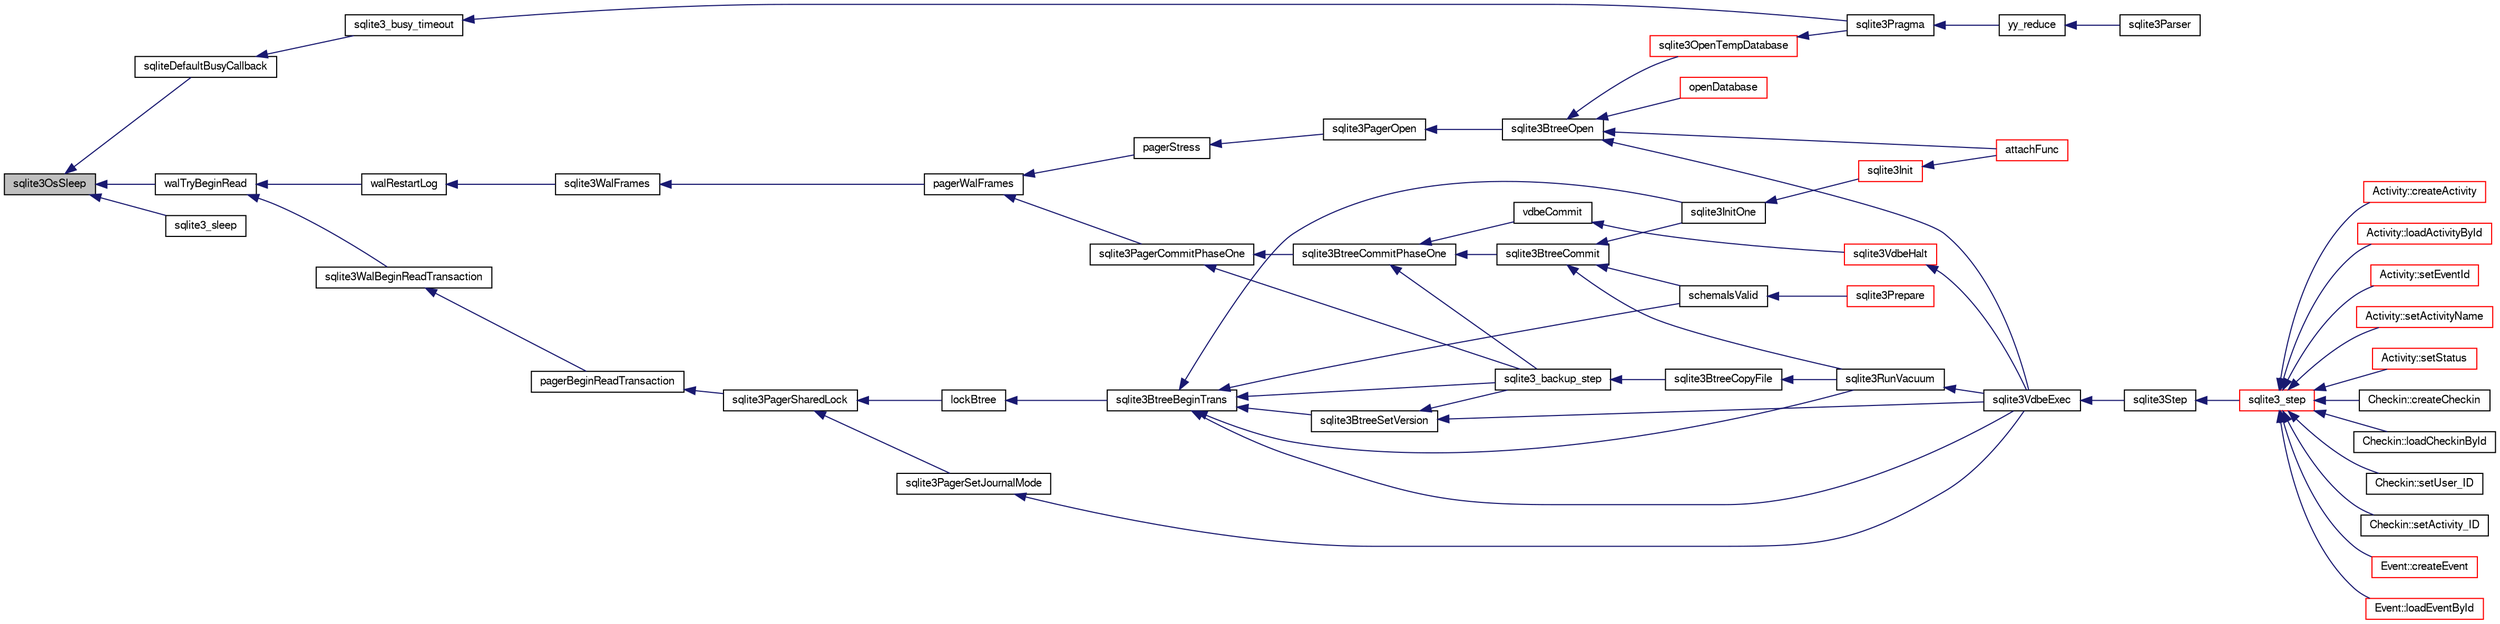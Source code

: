 digraph "sqlite3OsSleep"
{
  edge [fontname="FreeSans",fontsize="10",labelfontname="FreeSans",labelfontsize="10"];
  node [fontname="FreeSans",fontsize="10",shape=record];
  rankdir="LR";
  Node618882 [label="sqlite3OsSleep",height=0.2,width=0.4,color="black", fillcolor="grey75", style="filled", fontcolor="black"];
  Node618882 -> Node618883 [dir="back",color="midnightblue",fontsize="10",style="solid",fontname="FreeSans"];
  Node618883 [label="walTryBeginRead",height=0.2,width=0.4,color="black", fillcolor="white", style="filled",URL="$sqlite3_8c.html#a7145b08b2ade973da4b1f5882e2fa21f"];
  Node618883 -> Node618884 [dir="back",color="midnightblue",fontsize="10",style="solid",fontname="FreeSans"];
  Node618884 [label="sqlite3WalBeginReadTransaction",height=0.2,width=0.4,color="black", fillcolor="white", style="filled",URL="$sqlite3_8c.html#a4a23329d9a3206642b307e6d22635f95"];
  Node618884 -> Node618885 [dir="back",color="midnightblue",fontsize="10",style="solid",fontname="FreeSans"];
  Node618885 [label="pagerBeginReadTransaction",height=0.2,width=0.4,color="black", fillcolor="white", style="filled",URL="$sqlite3_8c.html#a4a484b6c404f96050418d965e3cc17a1"];
  Node618885 -> Node618886 [dir="back",color="midnightblue",fontsize="10",style="solid",fontname="FreeSans"];
  Node618886 [label="sqlite3PagerSharedLock",height=0.2,width=0.4,color="black", fillcolor="white", style="filled",URL="$sqlite3_8c.html#a58c197b629fb6eaacf96c7add57c70df"];
  Node618886 -> Node618887 [dir="back",color="midnightblue",fontsize="10",style="solid",fontname="FreeSans"];
  Node618887 [label="sqlite3PagerSetJournalMode",height=0.2,width=0.4,color="black", fillcolor="white", style="filled",URL="$sqlite3_8c.html#afb929a0a4553cda84de16180ddbd09f7"];
  Node618887 -> Node618888 [dir="back",color="midnightblue",fontsize="10",style="solid",fontname="FreeSans"];
  Node618888 [label="sqlite3VdbeExec",height=0.2,width=0.4,color="black", fillcolor="white", style="filled",URL="$sqlite3_8c.html#a8ce40a614bdc56719c4d642b1e4dfb21"];
  Node618888 -> Node618889 [dir="back",color="midnightblue",fontsize="10",style="solid",fontname="FreeSans"];
  Node618889 [label="sqlite3Step",height=0.2,width=0.4,color="black", fillcolor="white", style="filled",URL="$sqlite3_8c.html#a3f2872e873e2758a4beedad1d5113554"];
  Node618889 -> Node618890 [dir="back",color="midnightblue",fontsize="10",style="solid",fontname="FreeSans"];
  Node618890 [label="sqlite3_step",height=0.2,width=0.4,color="red", fillcolor="white", style="filled",URL="$sqlite3_8h.html#ac1e491ce36b7471eb28387f7d3c74334"];
  Node618890 -> Node618891 [dir="back",color="midnightblue",fontsize="10",style="solid",fontname="FreeSans"];
  Node618891 [label="Activity::createActivity",height=0.2,width=0.4,color="red", fillcolor="white", style="filled",URL="$classActivity.html#a813cc5e52c14ab49b39014c134e3425b"];
  Node618890 -> Node618894 [dir="back",color="midnightblue",fontsize="10",style="solid",fontname="FreeSans"];
  Node618894 [label="Activity::loadActivityById",height=0.2,width=0.4,color="red", fillcolor="white", style="filled",URL="$classActivity.html#abe4ffb4f08a47212ebf9013259d9e7fd"];
  Node618890 -> Node618896 [dir="back",color="midnightblue",fontsize="10",style="solid",fontname="FreeSans"];
  Node618896 [label="Activity::setEventId",height=0.2,width=0.4,color="red", fillcolor="white", style="filled",URL="$classActivity.html#adb1d0fd0d08f473e068f0a4086bfa9ca"];
  Node618890 -> Node618897 [dir="back",color="midnightblue",fontsize="10",style="solid",fontname="FreeSans"];
  Node618897 [label="Activity::setActivityName",height=0.2,width=0.4,color="red", fillcolor="white", style="filled",URL="$classActivity.html#a62dc3737b33915a36086f9dd26d16a81"];
  Node618890 -> Node618898 [dir="back",color="midnightblue",fontsize="10",style="solid",fontname="FreeSans"];
  Node618898 [label="Activity::setStatus",height=0.2,width=0.4,color="red", fillcolor="white", style="filled",URL="$classActivity.html#af618135a7738f4d2a7ee147a8ef912ea"];
  Node618890 -> Node618899 [dir="back",color="midnightblue",fontsize="10",style="solid",fontname="FreeSans"];
  Node618899 [label="Checkin::createCheckin",height=0.2,width=0.4,color="black", fillcolor="white", style="filled",URL="$classCheckin.html#a4e40acdf7fff0e607f6de4f24f3a163c"];
  Node618890 -> Node618900 [dir="back",color="midnightblue",fontsize="10",style="solid",fontname="FreeSans"];
  Node618900 [label="Checkin::loadCheckinById",height=0.2,width=0.4,color="black", fillcolor="white", style="filled",URL="$classCheckin.html#a3461f70ea6c68475225f2a07f78a21e0"];
  Node618890 -> Node618901 [dir="back",color="midnightblue",fontsize="10",style="solid",fontname="FreeSans"];
  Node618901 [label="Checkin::setUser_ID",height=0.2,width=0.4,color="black", fillcolor="white", style="filled",URL="$classCheckin.html#a76ab640f4f912876dbebf183db5359c6"];
  Node618890 -> Node618902 [dir="back",color="midnightblue",fontsize="10",style="solid",fontname="FreeSans"];
  Node618902 [label="Checkin::setActivity_ID",height=0.2,width=0.4,color="black", fillcolor="white", style="filled",URL="$classCheckin.html#ab2ff3ec2604ec73a42af25874a00b232"];
  Node618890 -> Node618903 [dir="back",color="midnightblue",fontsize="10",style="solid",fontname="FreeSans"];
  Node618903 [label="Event::createEvent",height=0.2,width=0.4,color="red", fillcolor="white", style="filled",URL="$classEvent.html#a77adb9f4a46ffb32c2d931f0691f5903"];
  Node618890 -> Node618904 [dir="back",color="midnightblue",fontsize="10",style="solid",fontname="FreeSans"];
  Node618904 [label="Event::loadEventById",height=0.2,width=0.4,color="red", fillcolor="white", style="filled",URL="$classEvent.html#afa66cea33f722dbeecb69cc98fdea055"];
  Node618886 -> Node619149 [dir="back",color="midnightblue",fontsize="10",style="solid",fontname="FreeSans"];
  Node619149 [label="lockBtree",height=0.2,width=0.4,color="black", fillcolor="white", style="filled",URL="$sqlite3_8c.html#a5b808194d3178be15705a420265cee9d"];
  Node619149 -> Node619150 [dir="back",color="midnightblue",fontsize="10",style="solid",fontname="FreeSans"];
  Node619150 [label="sqlite3BtreeBeginTrans",height=0.2,width=0.4,color="black", fillcolor="white", style="filled",URL="$sqlite3_8c.html#a52d6706df15c67c22aa7d0e290c16bf5"];
  Node619150 -> Node619151 [dir="back",color="midnightblue",fontsize="10",style="solid",fontname="FreeSans"];
  Node619151 [label="sqlite3BtreeSetVersion",height=0.2,width=0.4,color="black", fillcolor="white", style="filled",URL="$sqlite3_8c.html#a2db3061b5c557699a47415ca0342ba01"];
  Node619151 -> Node619101 [dir="back",color="midnightblue",fontsize="10",style="solid",fontname="FreeSans"];
  Node619101 [label="sqlite3_backup_step",height=0.2,width=0.4,color="black", fillcolor="white", style="filled",URL="$sqlite3_8h.html#a1699b75e98d082eebc465a9e64c35269"];
  Node619101 -> Node619102 [dir="back",color="midnightblue",fontsize="10",style="solid",fontname="FreeSans"];
  Node619102 [label="sqlite3BtreeCopyFile",height=0.2,width=0.4,color="black", fillcolor="white", style="filled",URL="$sqlite3_8c.html#a4d9e19a79f0d5c1dfcef0bd137ae83f9"];
  Node619102 -> Node619074 [dir="back",color="midnightblue",fontsize="10",style="solid",fontname="FreeSans"];
  Node619074 [label="sqlite3RunVacuum",height=0.2,width=0.4,color="black", fillcolor="white", style="filled",URL="$sqlite3_8c.html#a5e83ddc7b3e7e8e79ad5d1fc92de1d2f"];
  Node619074 -> Node618888 [dir="back",color="midnightblue",fontsize="10",style="solid",fontname="FreeSans"];
  Node619151 -> Node618888 [dir="back",color="midnightblue",fontsize="10",style="solid",fontname="FreeSans"];
  Node619150 -> Node619101 [dir="back",color="midnightblue",fontsize="10",style="solid",fontname="FreeSans"];
  Node619150 -> Node618888 [dir="back",color="midnightblue",fontsize="10",style="solid",fontname="FreeSans"];
  Node619150 -> Node618914 [dir="back",color="midnightblue",fontsize="10",style="solid",fontname="FreeSans"];
  Node618914 [label="sqlite3InitOne",height=0.2,width=0.4,color="black", fillcolor="white", style="filled",URL="$sqlite3_8c.html#ac4318b25df65269906b0379251fe9b85"];
  Node618914 -> Node618915 [dir="back",color="midnightblue",fontsize="10",style="solid",fontname="FreeSans"];
  Node618915 [label="sqlite3Init",height=0.2,width=0.4,color="red", fillcolor="white", style="filled",URL="$sqlite3_8c.html#aed74e3dc765631a833f522f425ff5a48"];
  Node618915 -> Node618916 [dir="back",color="midnightblue",fontsize="10",style="solid",fontname="FreeSans"];
  Node618916 [label="attachFunc",height=0.2,width=0.4,color="red", fillcolor="white", style="filled",URL="$sqlite3_8c.html#a69cb751a7da501b9a0aa37e0d7c3eaf7"];
  Node619150 -> Node619099 [dir="back",color="midnightblue",fontsize="10",style="solid",fontname="FreeSans"];
  Node619099 [label="schemaIsValid",height=0.2,width=0.4,color="black", fillcolor="white", style="filled",URL="$sqlite3_8c.html#a7c466fe28e7ca6f46b8bf72c46d9738d"];
  Node619099 -> Node619067 [dir="back",color="midnightblue",fontsize="10",style="solid",fontname="FreeSans"];
  Node619067 [label="sqlite3Prepare",height=0.2,width=0.4,color="red", fillcolor="white", style="filled",URL="$sqlite3_8c.html#acb25890858d0bf4b12eb7aae569f0c7b"];
  Node619150 -> Node619074 [dir="back",color="midnightblue",fontsize="10",style="solid",fontname="FreeSans"];
  Node618883 -> Node619152 [dir="back",color="midnightblue",fontsize="10",style="solid",fontname="FreeSans"];
  Node619152 [label="walRestartLog",height=0.2,width=0.4,color="black", fillcolor="white", style="filled",URL="$sqlite3_8c.html#a12a2a8718a33ce32fc99f83239a4d491"];
  Node619152 -> Node619153 [dir="back",color="midnightblue",fontsize="10",style="solid",fontname="FreeSans"];
  Node619153 [label="sqlite3WalFrames",height=0.2,width=0.4,color="black", fillcolor="white", style="filled",URL="$sqlite3_8c.html#af9606aac275558d3b96c83b2bff2d717"];
  Node619153 -> Node619154 [dir="back",color="midnightblue",fontsize="10",style="solid",fontname="FreeSans"];
  Node619154 [label="pagerWalFrames",height=0.2,width=0.4,color="black", fillcolor="white", style="filled",URL="$sqlite3_8c.html#a1675dba6bfeb50d8aa8a0509103fd004"];
  Node619154 -> Node619155 [dir="back",color="midnightblue",fontsize="10",style="solid",fontname="FreeSans"];
  Node619155 [label="pagerStress",height=0.2,width=0.4,color="black", fillcolor="white", style="filled",URL="$sqlite3_8c.html#abb21a3a371038e9e3e69af0f21a1b386"];
  Node619155 -> Node619156 [dir="back",color="midnightblue",fontsize="10",style="solid",fontname="FreeSans"];
  Node619156 [label="sqlite3PagerOpen",height=0.2,width=0.4,color="black", fillcolor="white", style="filled",URL="$sqlite3_8c.html#a5b4a74e8a1754922c482b7af19b30611"];
  Node619156 -> Node619157 [dir="back",color="midnightblue",fontsize="10",style="solid",fontname="FreeSans"];
  Node619157 [label="sqlite3BtreeOpen",height=0.2,width=0.4,color="black", fillcolor="white", style="filled",URL="$sqlite3_8c.html#a13dcb44dc34af6ce9d38de9c5aa975f9"];
  Node619157 -> Node618888 [dir="back",color="midnightblue",fontsize="10",style="solid",fontname="FreeSans"];
  Node619157 -> Node618916 [dir="back",color="midnightblue",fontsize="10",style="solid",fontname="FreeSans"];
  Node619157 -> Node619158 [dir="back",color="midnightblue",fontsize="10",style="solid",fontname="FreeSans"];
  Node619158 [label="sqlite3OpenTempDatabase",height=0.2,width=0.4,color="red", fillcolor="white", style="filled",URL="$sqlite3_8c.html#aaf3088380b731428b72d3b5777f93755"];
  Node619158 -> Node618966 [dir="back",color="midnightblue",fontsize="10",style="solid",fontname="FreeSans"];
  Node618966 [label="sqlite3Pragma",height=0.2,width=0.4,color="black", fillcolor="white", style="filled",URL="$sqlite3_8c.html#a111391370f58f8e6a6eca51fd34d62ed"];
  Node618966 -> Node618918 [dir="back",color="midnightblue",fontsize="10",style="solid",fontname="FreeSans"];
  Node618918 [label="yy_reduce",height=0.2,width=0.4,color="black", fillcolor="white", style="filled",URL="$sqlite3_8c.html#a7c419a9b25711c666a9a2449ef377f14"];
  Node618918 -> Node618919 [dir="back",color="midnightblue",fontsize="10",style="solid",fontname="FreeSans"];
  Node618919 [label="sqlite3Parser",height=0.2,width=0.4,color="black", fillcolor="white", style="filled",URL="$sqlite3_8c.html#a0327d71a5fabe0b6a343d78a2602e72a"];
  Node619157 -> Node619123 [dir="back",color="midnightblue",fontsize="10",style="solid",fontname="FreeSans"];
  Node619123 [label="openDatabase",height=0.2,width=0.4,color="red", fillcolor="white", style="filled",URL="$sqlite3_8c.html#a6a9c3bc3a64234e863413f41db473758"];
  Node619154 -> Node619163 [dir="back",color="midnightblue",fontsize="10",style="solid",fontname="FreeSans"];
  Node619163 [label="sqlite3PagerCommitPhaseOne",height=0.2,width=0.4,color="black", fillcolor="white", style="filled",URL="$sqlite3_8c.html#a2baf986bff9120486e9acc5951494ea7"];
  Node619163 -> Node619164 [dir="back",color="midnightblue",fontsize="10",style="solid",fontname="FreeSans"];
  Node619164 [label="sqlite3BtreeCommitPhaseOne",height=0.2,width=0.4,color="black", fillcolor="white", style="filled",URL="$sqlite3_8c.html#ae266cba101e64ad99a166f237532e262"];
  Node619164 -> Node619165 [dir="back",color="midnightblue",fontsize="10",style="solid",fontname="FreeSans"];
  Node619165 [label="sqlite3BtreeCommit",height=0.2,width=0.4,color="black", fillcolor="white", style="filled",URL="$sqlite3_8c.html#a8e56ab314556935f9f73080147d26419"];
  Node619165 -> Node618914 [dir="back",color="midnightblue",fontsize="10",style="solid",fontname="FreeSans"];
  Node619165 -> Node619099 [dir="back",color="midnightblue",fontsize="10",style="solid",fontname="FreeSans"];
  Node619165 -> Node619074 [dir="back",color="midnightblue",fontsize="10",style="solid",fontname="FreeSans"];
  Node619164 -> Node619101 [dir="back",color="midnightblue",fontsize="10",style="solid",fontname="FreeSans"];
  Node619164 -> Node619166 [dir="back",color="midnightblue",fontsize="10",style="solid",fontname="FreeSans"];
  Node619166 [label="vdbeCommit",height=0.2,width=0.4,color="black", fillcolor="white", style="filled",URL="$sqlite3_8c.html#a5d7f1e0625451b987728f600cfe1b92d"];
  Node619166 -> Node619107 [dir="back",color="midnightblue",fontsize="10",style="solid",fontname="FreeSans"];
  Node619107 [label="sqlite3VdbeHalt",height=0.2,width=0.4,color="red", fillcolor="white", style="filled",URL="$sqlite3_8c.html#a8d1d99703d999190fbc35ecc981cb709"];
  Node619107 -> Node618888 [dir="back",color="midnightblue",fontsize="10",style="solid",fontname="FreeSans"];
  Node619163 -> Node619101 [dir="back",color="midnightblue",fontsize="10",style="solid",fontname="FreeSans"];
  Node618882 -> Node619167 [dir="back",color="midnightblue",fontsize="10",style="solid",fontname="FreeSans"];
  Node619167 [label="sqliteDefaultBusyCallback",height=0.2,width=0.4,color="black", fillcolor="white", style="filled",URL="$sqlite3_8c.html#ae3cee846ec02a003eb8299ad1a1cdbf1"];
  Node619167 -> Node619168 [dir="back",color="midnightblue",fontsize="10",style="solid",fontname="FreeSans"];
  Node619168 [label="sqlite3_busy_timeout",height=0.2,width=0.4,color="black", fillcolor="white", style="filled",URL="$sqlite3_8h.html#afbaab449212d0c2ac951c908f4e37364"];
  Node619168 -> Node618966 [dir="back",color="midnightblue",fontsize="10",style="solid",fontname="FreeSans"];
  Node618882 -> Node619169 [dir="back",color="midnightblue",fontsize="10",style="solid",fontname="FreeSans"];
  Node619169 [label="sqlite3_sleep",height=0.2,width=0.4,color="black", fillcolor="white", style="filled",URL="$sqlite3_8h.html#ad0c133ddbbecb6433f3c6ebef8966efa"];
}
